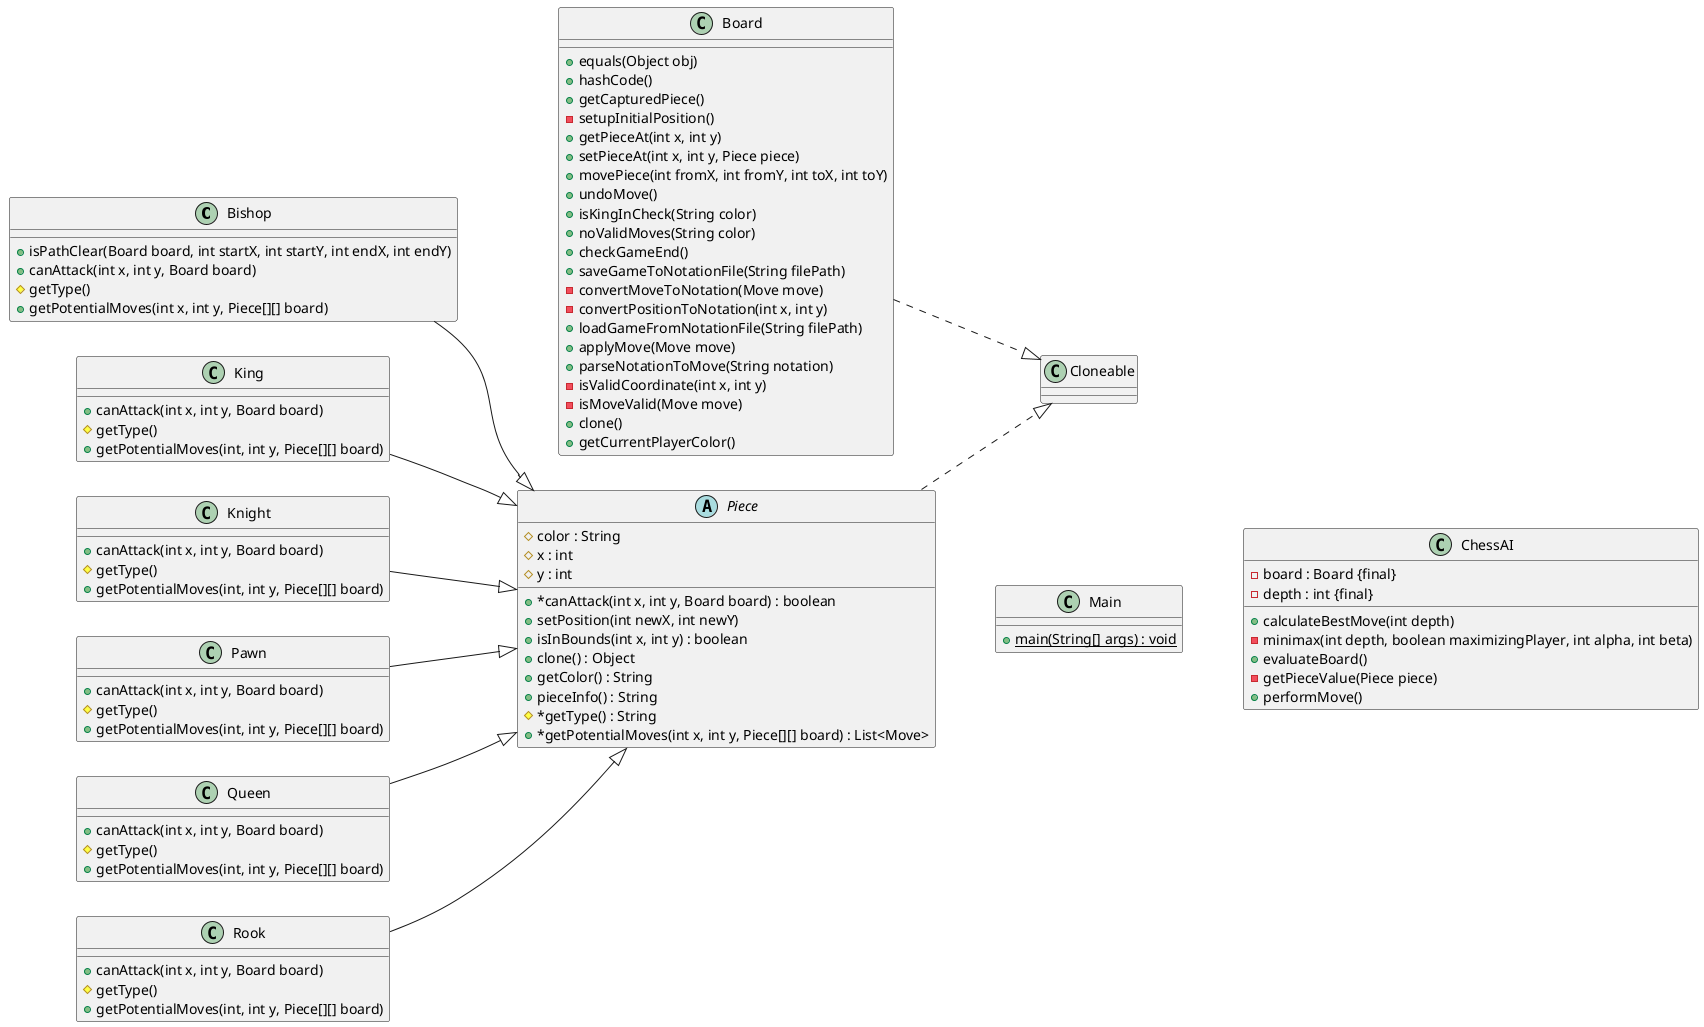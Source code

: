 'https://plantuml.com/sequence-diagram

@startuml

!define root_package .


class Bishop {
    +isPathClear(Board board, int startX, int startY, int endX, int endY)
    +canAttack(int x, int y, Board board)
    #getType()
    +getPotentialMoves(int x, int y, Piece[][] board)
}
Bishop --|> Piece

class King {
    +canAttack(int x, int y, Board board)
    #getType()
    +getPotentialMoves(int, int y, Piece[][] board)
}
King --|> Piece
class Knight {
    +canAttack(int x, int y, Board board)
    #getType()
    +getPotentialMoves(int, int y, Piece[][] board)
}
Knight --|> Piece
class Pawn {
    +canAttack(int x, int y, Board board)
    #getType()
    +getPotentialMoves(int, int y, Piece[][] board)
}
Pawn --|> Piece
class Queen {
    +canAttack(int x, int y, Board board)
    #getType()
    +getPotentialMoves(int, int y, Piece[][] board)
}
Queen --|> Piece
class Rook {
    +canAttack(int x, int y, Board board)
    #getType()
    +getPotentialMoves(int, int y, Piece[][] board)
}
Rook --|> Piece
abstract class Piece {
    # color : String
    # x : int
    # y : int
    +*canAttack(int x, int y, Board board) : boolean
    +setPosition(int newX, int newY)
    +isInBounds(int x, int y) : boolean
    +clone() : Object
    +getColor() : String
    +pieceInfo() : String
    #*getType() : String
    +*getPotentialMoves(int x, int y, Piece[][] board) : List<Move>
}
Piece ..|> Cloneable
left to right direction
class Main {
    +main(String[] args) : void {static}
}
class Board {
    +equals(Object obj)
    +hashCode()
    +getCapturedPiece()
    -setupInitialPosition()
    +getPieceAt(int x, int y)
    +setPieceAt(int x, int y, Piece piece)
    +movePiece(int fromX, int fromY, int toX, int toY)
    +undoMove()
    +isKingInCheck(String color)
    +noValidMoves(String color)
    +checkGameEnd()
    +saveGameToNotationFile(String filePath)
    -convertMoveToNotation(Move move)
    -convertPositionToNotation(int x, int y)
    +loadGameFromNotationFile(String filePath)
    +applyMove(Move move)
    +parseNotationToMove(String notation)
    -isValidCoordinate(int x, int y)
    -isMoveValid(Move move)
    +clone()
    +getCurrentPlayerColor()
}
Board ..|> Cloneable

class ChessAI {
    -board : Board {final}
    -depth : int {final}

    +calculateBestMove(int depth)
    -minimax(int depth, boolean maximizingPlayer, int alpha, int beta)
    +evaluateBoard()
    -getPieceValue(Piece piece)
    +performMove()
}

Piece -[hidden]-> Main
Main -[hidden]-> ChessAI
@enduml

